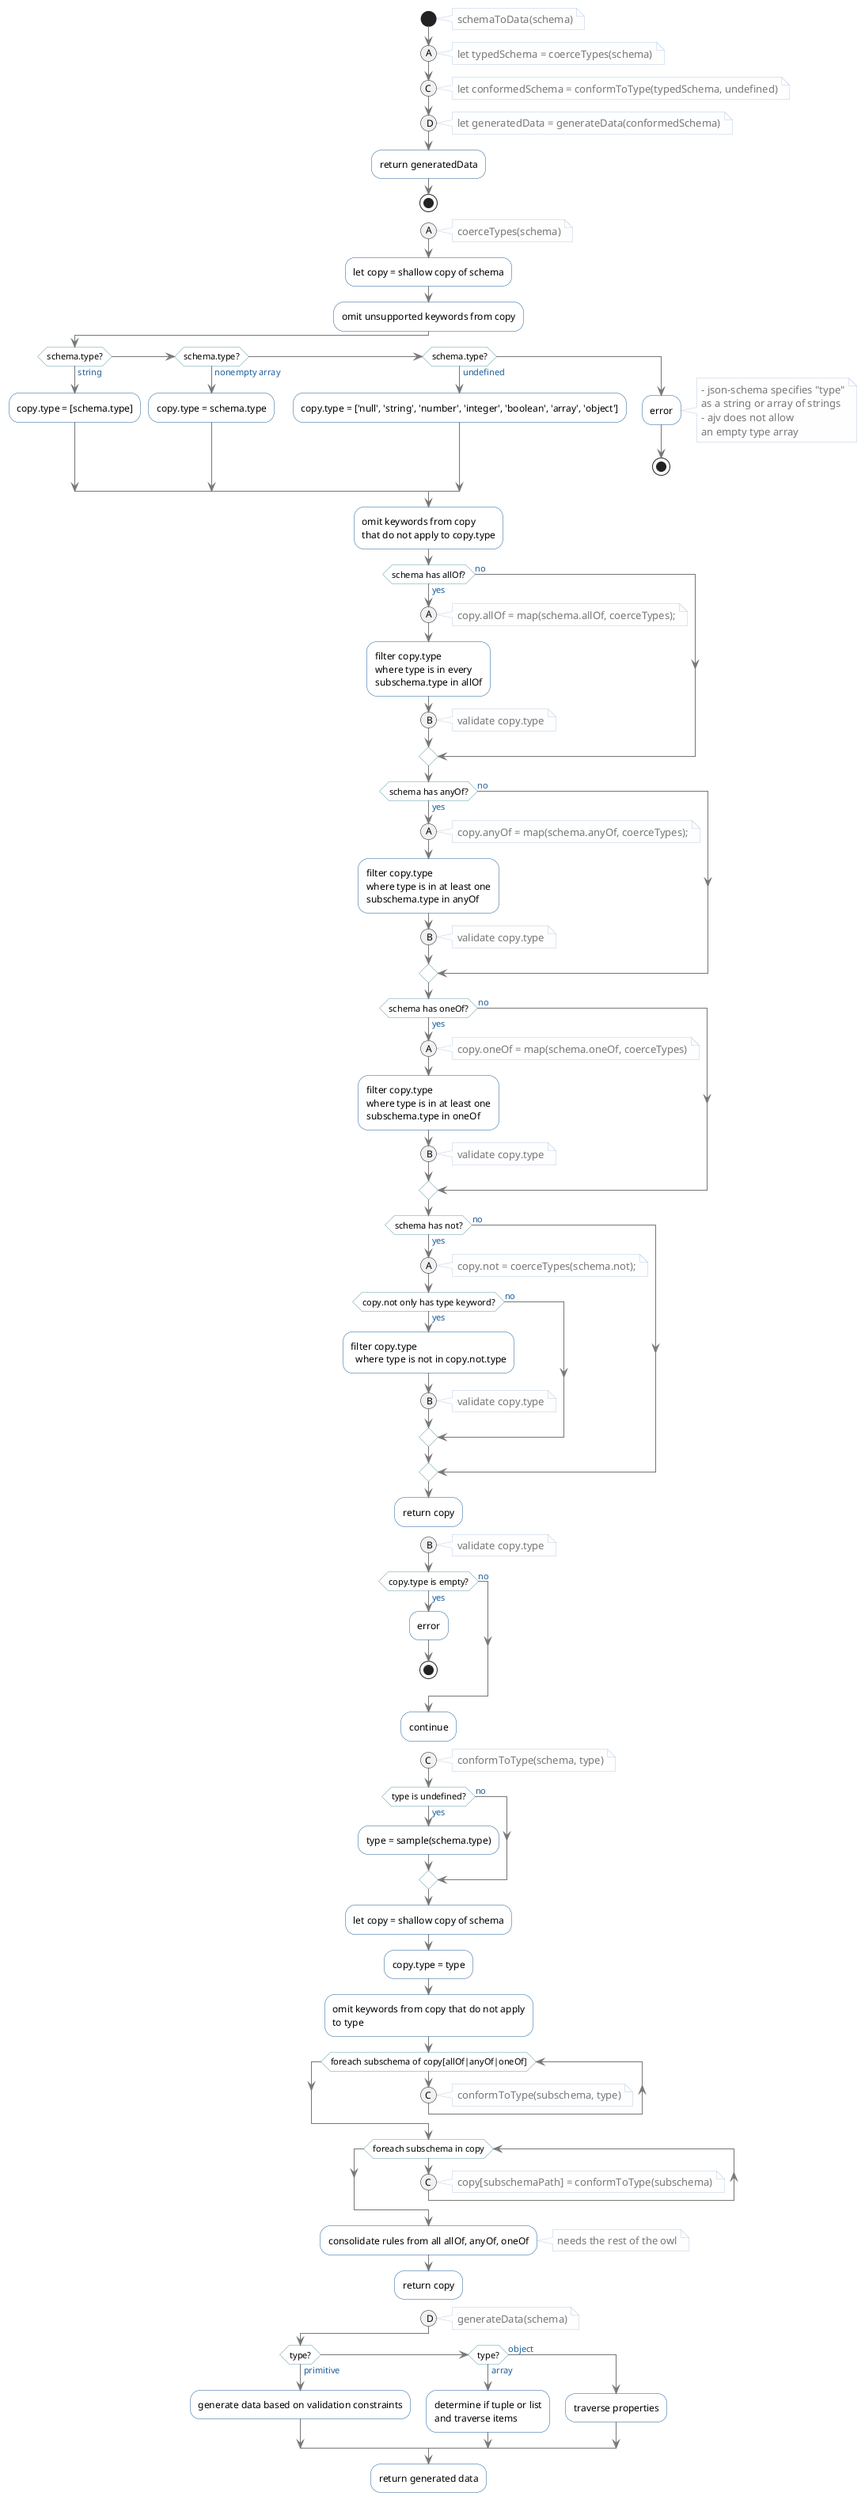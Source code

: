 @startuml Schema to Data

!define dark #222
!define lessDark #777
!define lessLight #FEFEFE
!define light #FFF
!define primary #1C5D99
!define secondary #639FAB
!define accent #BBCDE5

skinparam shadowing false
skinparam FontColor dark

skinparam Activity {
  BackgroundColor light
  BorderColor primary
}

skinparam ActivityDiamond {
  BackgroundColor light
  BorderColor secondary
}

skinparam Arrow {
  Color lessDark
  FontColor primary
}

skinparam Note {
  BackgroundColor lessLight
  BorderColor accent
  FontColor lessDark
}

start
note right: schemaToData(schema)
(A)
note right: let typedSchema = coerceTypes(schema)
(C)
note right: let conformedSchema = conformToType(typedSchema, undefined)
(D)
note right: let generatedData = generateData(conformedSchema)
:return generatedData;
stop


(A)
note right: coerceTypes(schema)

:let copy = shallow copy of schema;
:omit unsupported keywords from copy;

if (schema.type?) then (string)
  :copy.type = [schema.type];
elseif (schema.type?) then (nonempty array)
  :copy.type = schema.type;
elseif (schema.type?) then (undefined)
  :copy.type = ['null', 'string', 'number', 'integer', 'boolean', 'array', 'object'];
else
  :error;
  note right
    - json-schema specifies "type"
    as a string or array of strings
    - ajv does not allow
    an empty type array
  end note
  stop
endif

:omit keywords from copy
that do not apply to copy.type;

if (schema has allOf?) then (yes)
  (A)
  note right:copy.allOf = map(schema.allOf, coerceTypes);
  :filter copy.type
  where type is in every
  subschema.type in allOf;
  (B)
  note right: validate copy.type
else (no)
endif

if (schema has anyOf?) then (yes)
  (A)
  note right:copy.anyOf = map(schema.anyOf, coerceTypes);
  :filter copy.type
  where type is in at least one
  subschema.type in anyOf;
  (B)
  note right: validate copy.type
else (no)
endif

if (schema has oneOf?) then (yes)
  (A)
  note right:copy.oneOf = map(schema.oneOf, coerceTypes)
  :filter copy.type
  where type is in at least one
  subschema.type in oneOf;
  (B)
  note right: validate copy.type
else (no)
endif

if (schema has not?) then (yes)
  (A)
  note right:copy.not = coerceTypes(schema.not);
  if (copy.not only has type keyword?) then (yes)
  :filter copy.type
    where type is not in copy.not.type;
    (B)
  note right: validate copy.type
  else (no)
  endif
else (no)
endif

:return copy;
detach


(B)
note right: validate copy.type
if (copy.type is empty?) then (yes)
  :error;
  stop
else (no)
endif
:continue;
detach


(C)
note right: conformToType(schema, type)
if (type is undefined?) then (yes)
  :type = sample(schema.type);
else (no)
endif
:let copy = shallow copy of schema;
:copy.type = type;
:omit keywords from copy that do not apply
to type;
while (foreach subschema of copy[allOf|anyOf|oneOf])
  (C)
  note right:conformToType(subschema, type)
endwhile
while (foreach subschema in copy)
  (C)
  note right:copy[subschemaPath] = conformToType(subschema)
endwhile
:consolidate rules from all allOf, anyOf, oneOf;
note right: needs the rest of the owl
:return copy;
detach


(D)
note right: generateData(schema)
if (type?) then (primitive)
  :generate data based on validation constraints;
elseif (type?) then (array)
  :determine if tuple or list
  and traverse items;
else (object)
  :traverse properties;
endif
:return generated data;
detach


@enduml
